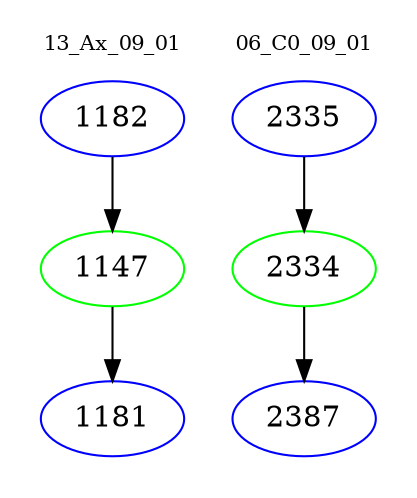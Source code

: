 digraph{
subgraph cluster_0 {
color = white
label = "13_Ax_09_01";
fontsize=10;
T0_1182 [label="1182", color="blue"]
T0_1182 -> T0_1147 [color="black"]
T0_1147 [label="1147", color="green"]
T0_1147 -> T0_1181 [color="black"]
T0_1181 [label="1181", color="blue"]
}
subgraph cluster_1 {
color = white
label = "06_C0_09_01";
fontsize=10;
T1_2335 [label="2335", color="blue"]
T1_2335 -> T1_2334 [color="black"]
T1_2334 [label="2334", color="green"]
T1_2334 -> T1_2387 [color="black"]
T1_2387 [label="2387", color="blue"]
}
}
